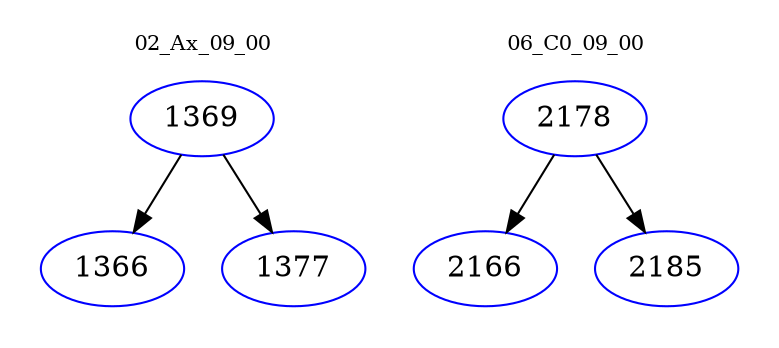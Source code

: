 digraph{
subgraph cluster_0 {
color = white
label = "02_Ax_09_00";
fontsize=10;
T0_1369 [label="1369", color="blue"]
T0_1369 -> T0_1366 [color="black"]
T0_1366 [label="1366", color="blue"]
T0_1369 -> T0_1377 [color="black"]
T0_1377 [label="1377", color="blue"]
}
subgraph cluster_1 {
color = white
label = "06_C0_09_00";
fontsize=10;
T1_2178 [label="2178", color="blue"]
T1_2178 -> T1_2166 [color="black"]
T1_2166 [label="2166", color="blue"]
T1_2178 -> T1_2185 [color="black"]
T1_2185 [label="2185", color="blue"]
}
}
